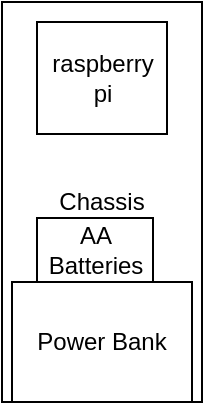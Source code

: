 <mxfile version="21.1.8" type="github">
  <diagram name="Page-1" id="8mOlQEoM5lNCEel4gsf7">
    <mxGraphModel dx="1050" dy="541" grid="1" gridSize="10" guides="1" tooltips="1" connect="1" arrows="1" fold="1" page="1" pageScale="1" pageWidth="850" pageHeight="1100" math="0" shadow="0">
      <root>
        <mxCell id="0" />
        <mxCell id="1" parent="0" />
        <mxCell id="m6w3_sldZP9uRyNZ0UM3-2" value="Chassis" style="rounded=0;whiteSpace=wrap;html=1;" vertex="1" parent="1">
          <mxGeometry x="480" y="150" width="100" height="200" as="geometry" />
        </mxCell>
        <mxCell id="m6w3_sldZP9uRyNZ0UM3-1" value="raspberry pi" style="rounded=0;whiteSpace=wrap;html=1;" vertex="1" parent="1">
          <mxGeometry x="497.5" y="160" width="65" height="56" as="geometry" />
        </mxCell>
        <mxCell id="m6w3_sldZP9uRyNZ0UM3-3" value="Power Bank" style="rounded=0;whiteSpace=wrap;html=1;" vertex="1" parent="1">
          <mxGeometry x="485" y="290" width="90" height="60" as="geometry" />
        </mxCell>
        <mxCell id="m6w3_sldZP9uRyNZ0UM3-4" value="AA Batteries" style="rounded=0;whiteSpace=wrap;html=1;" vertex="1" parent="1">
          <mxGeometry x="497.5" y="258" width="58" height="32" as="geometry" />
        </mxCell>
      </root>
    </mxGraphModel>
  </diagram>
</mxfile>
